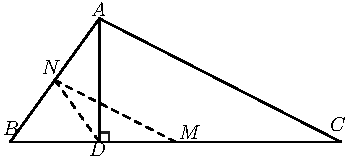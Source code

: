import graph; size(6cm); real lsf=0.5; pen dps=linewidth(0.7)+fontsize(10); defaultpen(dps); pen ds=black; real xmin=-6.860096103123182,xmax=5.860616605779158,ymin=-2.8483008743332645,ymax=3.314157272273211; 
pen sqsqsq=rgb(0.12549019607843137,0.12549019607843137,0.12549019607843137); 
pair B=(-3.42056403275607,0.), C=(0.,0.), A=(-2.4979147020127757,1.2767847126276715), D=(-2.497914702012775,0.), M=(-1.710282016378035,0.); 
draw((-2.4002855173023114,0.)--(-2.4002855173023114,0.0976291847104639)--(-2.497914702012775,0.0976291847104639)--D--cycle,linewidth(0.8)+sqsqsq); 
draw(B--C,linewidth(0.8)); draw(A--B,linewidth(0.8)); draw(A--C,linewidth(0.8)); draw(A--D,linewidth(0.8)); draw((-2.9592393673844226,0.6383923563138357)--D,linewidth(0.8)+linetype("4 4")); draw((-2.9592393673844226,0.6383923563138357)--M,linewidth(0.8)+linetype("4 4")); 
dot(B,linewidth(1.pt)+ds); label("$B$",(-3.5234402731831693,0.04653570088366824),NE*lsf); dot(C,linewidth(1.pt)+ds); label("$C$",(-0.13615932030613503,0.08795625601395822),NE*lsf); dot(A,linewidth(1.pt)+ds); label("$A$",(-2.612188060316793,1.275345503082271),NE*lsf); dot(D,linewidth(1.pt)+ds); label("$D$",(-2.62599491202689,-0.1743739264778783),NE*lsf); dot((-2.9592393673844226,0.6383923563138357),linewidth(1.pt)+ds); label("$N$",(-3.1138370057836364,0.6816508795481145),NE*lsf); dot(M,linewidth(1.pt)+ds); label("$M$",(-1.691731279643686,0.00971742965674382),NE*lsf); 
clip((xmin,ymin)--(xmin,ymax)--(xmax,ymax)--(xmax,ymin)--cycle); 